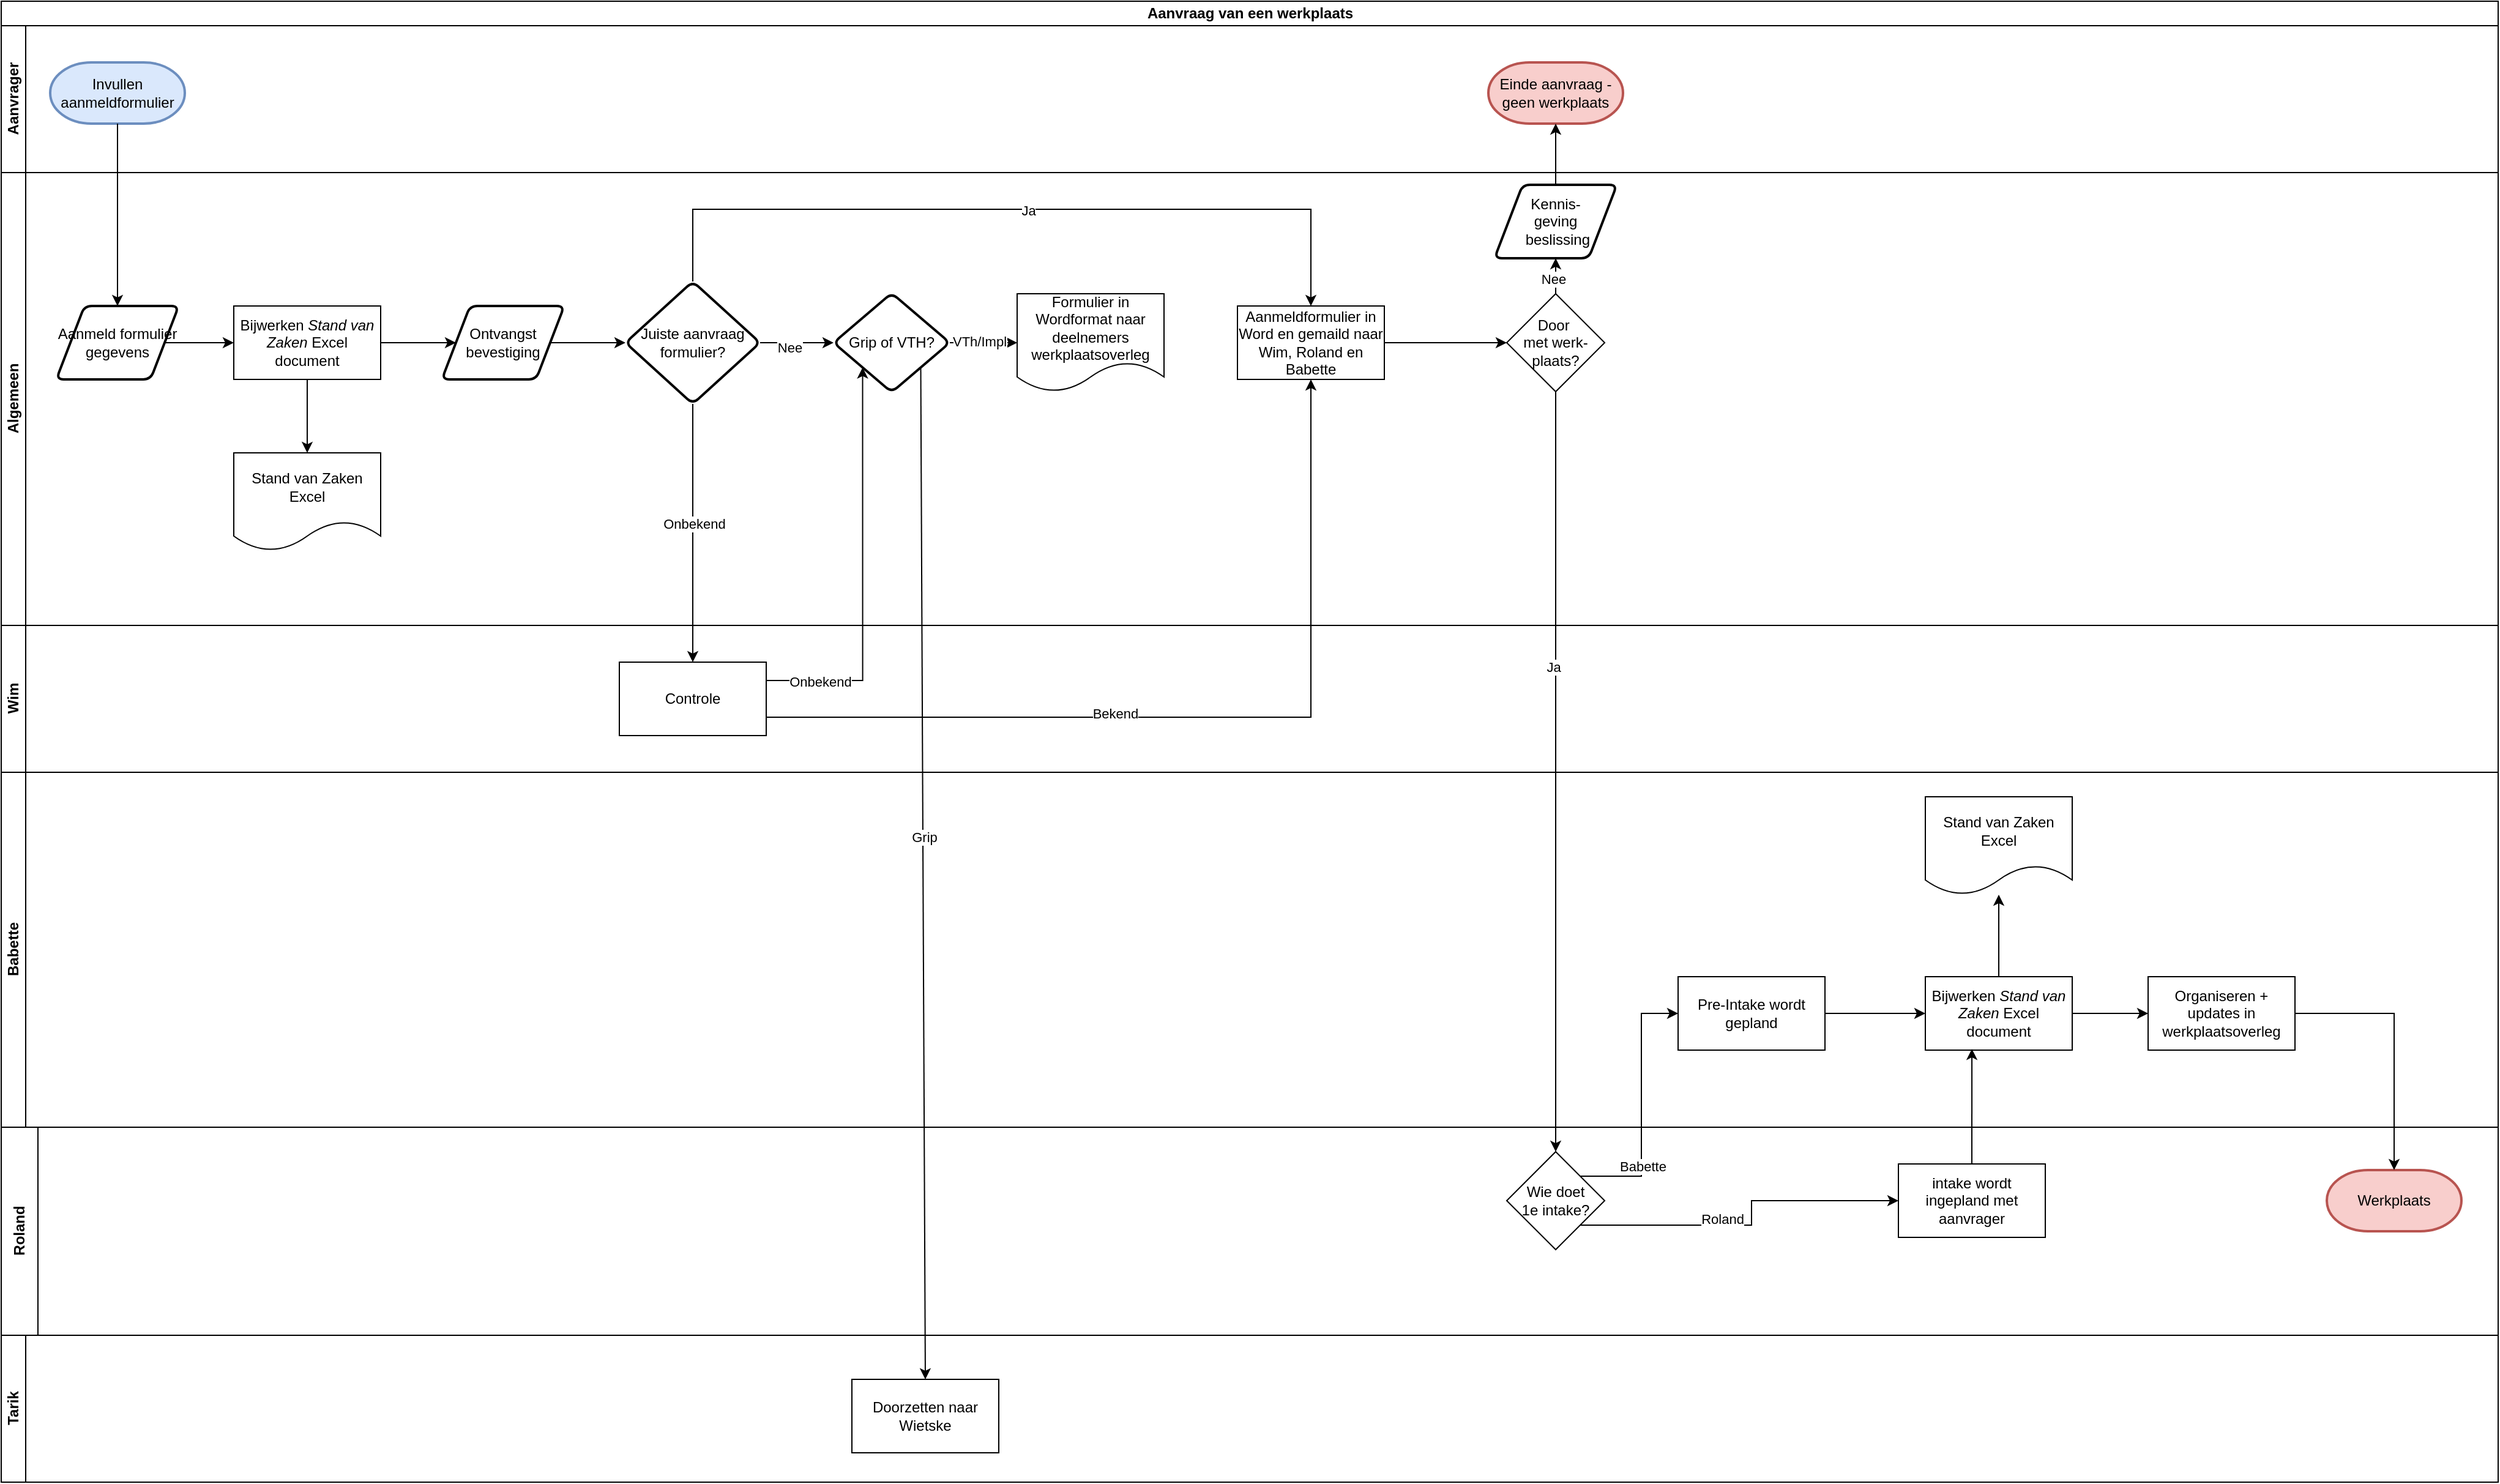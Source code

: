<mxfile version="21.7.0" type="github">
  <diagram name="Page-1" id="s1p3oClOm8JllZN67NMc">
    <mxGraphModel dx="2074" dy="1126" grid="1" gridSize="10" guides="1" tooltips="1" connect="1" arrows="1" fold="1" page="1" pageScale="1" pageWidth="1169" pageHeight="827" math="0" shadow="0">
      <root>
        <mxCell id="0" />
        <mxCell id="1" parent="0" />
        <mxCell id="qcetmUhBh17T8OcVZiiX-1" value="Aanvraag van een werkplaats" style="swimlane;childLayout=stackLayout;resizeParent=1;resizeParentMax=0;horizontal=1;startSize=20;horizontalStack=0;html=1;" vertex="1" parent="1">
          <mxGeometry y="30" width="2040" height="920" as="geometry" />
        </mxCell>
        <mxCell id="qcetmUhBh17T8OcVZiiX-2" value="Aanvrager" style="swimlane;startSize=20;horizontal=0;html=1;" vertex="1" parent="qcetmUhBh17T8OcVZiiX-1">
          <mxGeometry y="20" width="2040" height="120" as="geometry" />
        </mxCell>
        <mxCell id="qcetmUhBh17T8OcVZiiX-6" value="Invullen aanmeldformulier" style="strokeWidth=2;html=1;shape=mxgraph.flowchart.terminator;whiteSpace=wrap;fillColor=#dae8fc;strokeColor=#6c8ebf;" vertex="1" parent="qcetmUhBh17T8OcVZiiX-2">
          <mxGeometry x="40" y="30" width="110" height="50" as="geometry" />
        </mxCell>
        <mxCell id="qcetmUhBh17T8OcVZiiX-49" value="Einde aanvraag - geen werkplaats" style="strokeWidth=2;html=1;shape=mxgraph.flowchart.terminator;whiteSpace=wrap;fillColor=#f8cecc;strokeColor=#b85450;" vertex="1" parent="qcetmUhBh17T8OcVZiiX-2">
          <mxGeometry x="1215" y="30" width="110" height="50" as="geometry" />
        </mxCell>
        <mxCell id="qcetmUhBh17T8OcVZiiX-3" value="Algemeen" style="swimlane;startSize=20;horizontal=0;html=1;" vertex="1" parent="qcetmUhBh17T8OcVZiiX-1">
          <mxGeometry y="140" width="2040" height="370" as="geometry" />
        </mxCell>
        <mxCell id="qcetmUhBh17T8OcVZiiX-12" value="" style="edgeStyle=orthogonalEdgeStyle;rounded=0;orthogonalLoop=1;jettySize=auto;html=1;" edge="1" parent="qcetmUhBh17T8OcVZiiX-3" source="qcetmUhBh17T8OcVZiiX-9" target="qcetmUhBh17T8OcVZiiX-11">
          <mxGeometry relative="1" as="geometry" />
        </mxCell>
        <mxCell id="qcetmUhBh17T8OcVZiiX-9" value="Aanmeld formulier gegevens" style="shape=parallelogram;html=1;strokeWidth=2;perimeter=parallelogramPerimeter;whiteSpace=wrap;rounded=1;arcSize=12;size=0.23;" vertex="1" parent="qcetmUhBh17T8OcVZiiX-3">
          <mxGeometry x="45" y="109" width="100" height="60" as="geometry" />
        </mxCell>
        <mxCell id="qcetmUhBh17T8OcVZiiX-14" value="" style="edgeStyle=orthogonalEdgeStyle;rounded=0;orthogonalLoop=1;jettySize=auto;html=1;" edge="1" parent="qcetmUhBh17T8OcVZiiX-3" source="qcetmUhBh17T8OcVZiiX-11" target="qcetmUhBh17T8OcVZiiX-13">
          <mxGeometry relative="1" as="geometry" />
        </mxCell>
        <mxCell id="qcetmUhBh17T8OcVZiiX-16" value="" style="edgeStyle=orthogonalEdgeStyle;rounded=0;orthogonalLoop=1;jettySize=auto;html=1;" edge="1" parent="qcetmUhBh17T8OcVZiiX-3" source="qcetmUhBh17T8OcVZiiX-11" target="qcetmUhBh17T8OcVZiiX-15">
          <mxGeometry relative="1" as="geometry" />
        </mxCell>
        <mxCell id="qcetmUhBh17T8OcVZiiX-11" value="Bijwerken &lt;i&gt;Stand van Zaken&lt;/i&gt; Excel document" style="rounded=0;whiteSpace=wrap;html=1;" vertex="1" parent="qcetmUhBh17T8OcVZiiX-3">
          <mxGeometry x="190" y="109" width="120" height="60" as="geometry" />
        </mxCell>
        <mxCell id="qcetmUhBh17T8OcVZiiX-13" value="Stand van Zaken Excel" style="shape=document;whiteSpace=wrap;html=1;boundedLbl=1;" vertex="1" parent="qcetmUhBh17T8OcVZiiX-3">
          <mxGeometry x="190" y="229" width="120" height="80" as="geometry" />
        </mxCell>
        <mxCell id="qcetmUhBh17T8OcVZiiX-18" value="" style="edgeStyle=orthogonalEdgeStyle;rounded=0;orthogonalLoop=1;jettySize=auto;html=1;" edge="1" parent="qcetmUhBh17T8OcVZiiX-3" source="qcetmUhBh17T8OcVZiiX-15" target="qcetmUhBh17T8OcVZiiX-17">
          <mxGeometry relative="1" as="geometry" />
        </mxCell>
        <mxCell id="qcetmUhBh17T8OcVZiiX-15" value="&lt;div&gt;Ontvangst&lt;/div&gt;&lt;div&gt;bevestiging&lt;br&gt;&lt;/div&gt;" style="shape=parallelogram;html=1;strokeWidth=2;perimeter=parallelogramPerimeter;whiteSpace=wrap;rounded=1;arcSize=12;size=0.23;" vertex="1" parent="qcetmUhBh17T8OcVZiiX-3">
          <mxGeometry x="360" y="109" width="100" height="60" as="geometry" />
        </mxCell>
        <mxCell id="qcetmUhBh17T8OcVZiiX-28" value="" style="edgeStyle=orthogonalEdgeStyle;rounded=0;orthogonalLoop=1;jettySize=auto;html=1;" edge="1" parent="qcetmUhBh17T8OcVZiiX-3" source="qcetmUhBh17T8OcVZiiX-17" target="qcetmUhBh17T8OcVZiiX-27">
          <mxGeometry relative="1" as="geometry" />
        </mxCell>
        <mxCell id="qcetmUhBh17T8OcVZiiX-37" value="Nee" style="edgeLabel;html=1;align=center;verticalAlign=middle;resizable=0;points=[];" vertex="1" connectable="0" parent="qcetmUhBh17T8OcVZiiX-28">
          <mxGeometry x="-0.2" y="-4" relative="1" as="geometry">
            <mxPoint as="offset" />
          </mxGeometry>
        </mxCell>
        <mxCell id="qcetmUhBh17T8OcVZiiX-40" style="edgeStyle=orthogonalEdgeStyle;rounded=0;orthogonalLoop=1;jettySize=auto;html=1;exitX=0.5;exitY=0;exitDx=0;exitDy=0;entryX=0.5;entryY=0;entryDx=0;entryDy=0;" edge="1" parent="qcetmUhBh17T8OcVZiiX-3" source="qcetmUhBh17T8OcVZiiX-17" target="qcetmUhBh17T8OcVZiiX-39">
          <mxGeometry relative="1" as="geometry">
            <Array as="points">
              <mxPoint x="565" y="30" />
              <mxPoint x="1070" y="30" />
            </Array>
          </mxGeometry>
        </mxCell>
        <mxCell id="qcetmUhBh17T8OcVZiiX-41" value="Ja" style="edgeLabel;html=1;align=center;verticalAlign=middle;resizable=0;points=[];" vertex="1" connectable="0" parent="qcetmUhBh17T8OcVZiiX-40">
          <mxGeometry x="0.036" y="-1" relative="1" as="geometry">
            <mxPoint as="offset" />
          </mxGeometry>
        </mxCell>
        <mxCell id="qcetmUhBh17T8OcVZiiX-17" value="Juiste aanvraag formulier?" style="rhombus;whiteSpace=wrap;html=1;strokeWidth=2;rounded=1;arcSize=12;" vertex="1" parent="qcetmUhBh17T8OcVZiiX-3">
          <mxGeometry x="510" y="89" width="110" height="100" as="geometry" />
        </mxCell>
        <mxCell id="qcetmUhBh17T8OcVZiiX-30" value="" style="edgeStyle=orthogonalEdgeStyle;rounded=0;orthogonalLoop=1;jettySize=auto;html=1;" edge="1" parent="qcetmUhBh17T8OcVZiiX-3" source="qcetmUhBh17T8OcVZiiX-27" target="qcetmUhBh17T8OcVZiiX-29">
          <mxGeometry relative="1" as="geometry" />
        </mxCell>
        <mxCell id="qcetmUhBh17T8OcVZiiX-31" value="VTh/Impl" style="edgeLabel;html=1;align=center;verticalAlign=middle;resizable=0;points=[];" vertex="1" connectable="0" parent="qcetmUhBh17T8OcVZiiX-30">
          <mxGeometry x="-0.127" y="1" relative="1" as="geometry">
            <mxPoint as="offset" />
          </mxGeometry>
        </mxCell>
        <mxCell id="qcetmUhBh17T8OcVZiiX-27" value="Grip of VTH?" style="rhombus;whiteSpace=wrap;html=1;strokeWidth=2;rounded=1;arcSize=12;" vertex="1" parent="qcetmUhBh17T8OcVZiiX-3">
          <mxGeometry x="680" y="98.5" width="95" height="81" as="geometry" />
        </mxCell>
        <mxCell id="qcetmUhBh17T8OcVZiiX-29" value="Formulier in Wordformat naar deelnemers werkplaatsoverleg" style="shape=document;whiteSpace=wrap;html=1;boundedLbl=1;" vertex="1" parent="qcetmUhBh17T8OcVZiiX-3">
          <mxGeometry x="830" y="99" width="120" height="80" as="geometry" />
        </mxCell>
        <mxCell id="qcetmUhBh17T8OcVZiiX-45" value="" style="edgeStyle=orthogonalEdgeStyle;rounded=0;orthogonalLoop=1;jettySize=auto;html=1;" edge="1" parent="qcetmUhBh17T8OcVZiiX-3" source="qcetmUhBh17T8OcVZiiX-39" target="qcetmUhBh17T8OcVZiiX-44">
          <mxGeometry relative="1" as="geometry" />
        </mxCell>
        <mxCell id="qcetmUhBh17T8OcVZiiX-39" value="Aanmeldformulier in Word en gemaild naar Wim, Roland en Babette" style="rounded=0;whiteSpace=wrap;html=1;" vertex="1" parent="qcetmUhBh17T8OcVZiiX-3">
          <mxGeometry x="1010" y="109" width="120" height="60" as="geometry" />
        </mxCell>
        <mxCell id="qcetmUhBh17T8OcVZiiX-47" value="" style="edgeStyle=orthogonalEdgeStyle;rounded=0;orthogonalLoop=1;jettySize=auto;html=1;" edge="1" parent="qcetmUhBh17T8OcVZiiX-3" source="qcetmUhBh17T8OcVZiiX-44" target="qcetmUhBh17T8OcVZiiX-46">
          <mxGeometry relative="1" as="geometry" />
        </mxCell>
        <mxCell id="qcetmUhBh17T8OcVZiiX-48" value="Nee" style="edgeLabel;html=1;align=center;verticalAlign=middle;resizable=0;points=[];" vertex="1" connectable="0" parent="qcetmUhBh17T8OcVZiiX-47">
          <mxGeometry x="0.333" y="2" relative="1" as="geometry">
            <mxPoint as="offset" />
          </mxGeometry>
        </mxCell>
        <mxCell id="qcetmUhBh17T8OcVZiiX-44" value="&lt;div&gt;Door&amp;nbsp;&lt;/div&gt;&lt;div&gt;met werk-&lt;/div&gt;&lt;div&gt;plaats?&lt;/div&gt;" style="rhombus;whiteSpace=wrap;html=1;rounded=0;" vertex="1" parent="qcetmUhBh17T8OcVZiiX-3">
          <mxGeometry x="1230" y="99" width="80" height="80" as="geometry" />
        </mxCell>
        <mxCell id="qcetmUhBh17T8OcVZiiX-46" value="&lt;div&gt;Kennis-&lt;/div&gt;&lt;div&gt;geving&lt;/div&gt;&amp;nbsp;beslissing" style="shape=parallelogram;html=1;strokeWidth=2;perimeter=parallelogramPerimeter;whiteSpace=wrap;rounded=1;arcSize=12;size=0.23;" vertex="1" parent="qcetmUhBh17T8OcVZiiX-3">
          <mxGeometry x="1220" y="10" width="100" height="60" as="geometry" />
        </mxCell>
        <mxCell id="qcetmUhBh17T8OcVZiiX-4" value="Wim" style="swimlane;startSize=20;horizontal=0;html=1;" vertex="1" parent="qcetmUhBh17T8OcVZiiX-1">
          <mxGeometry y="510" width="2040" height="120" as="geometry" />
        </mxCell>
        <mxCell id="qcetmUhBh17T8OcVZiiX-19" value="Controle" style="rounded=0;whiteSpace=wrap;html=1;" vertex="1" parent="qcetmUhBh17T8OcVZiiX-4">
          <mxGeometry x="505" y="30" width="120" height="60" as="geometry" />
        </mxCell>
        <mxCell id="qcetmUhBh17T8OcVZiiX-5" value="Babette" style="swimlane;startSize=20;horizontal=0;html=1;" vertex="1" parent="qcetmUhBh17T8OcVZiiX-1">
          <mxGeometry y="630" width="2040" height="290" as="geometry" />
        </mxCell>
        <mxCell id="qcetmUhBh17T8OcVZiiX-54" value="Pre-Intake wordt gepland" style="rounded=0;whiteSpace=wrap;html=1;" vertex="1" parent="qcetmUhBh17T8OcVZiiX-5">
          <mxGeometry x="1370" y="167" width="120" height="60" as="geometry" />
        </mxCell>
        <mxCell id="qcetmUhBh17T8OcVZiiX-59" value="Bijwerken &lt;i&gt;Stand van Zaken&lt;/i&gt; Excel document" style="rounded=0;whiteSpace=wrap;html=1;" vertex="1" parent="qcetmUhBh17T8OcVZiiX-5">
          <mxGeometry x="1572" y="167" width="120" height="60" as="geometry" />
        </mxCell>
        <mxCell id="qcetmUhBh17T8OcVZiiX-71" value="" style="edgeStyle=orthogonalEdgeStyle;rounded=0;orthogonalLoop=1;jettySize=auto;html=1;exitX=1;exitY=0.5;exitDx=0;exitDy=0;" edge="1" parent="qcetmUhBh17T8OcVZiiX-5" source="qcetmUhBh17T8OcVZiiX-54" target="qcetmUhBh17T8OcVZiiX-59">
          <mxGeometry relative="1" as="geometry">
            <mxPoint x="1660" y="477" as="targetPoint" />
            <mxPoint x="1490" y="857" as="sourcePoint" />
          </mxGeometry>
        </mxCell>
        <mxCell id="qcetmUhBh17T8OcVZiiX-60" value="Stand van Zaken Excel" style="shape=document;whiteSpace=wrap;html=1;boundedLbl=1;" vertex="1" parent="qcetmUhBh17T8OcVZiiX-5">
          <mxGeometry x="1572" y="20" width="120" height="80" as="geometry" />
        </mxCell>
        <mxCell id="qcetmUhBh17T8OcVZiiX-58" value="" style="edgeStyle=orthogonalEdgeStyle;rounded=0;orthogonalLoop=1;jettySize=auto;html=1;" edge="1" source="qcetmUhBh17T8OcVZiiX-59" target="qcetmUhBh17T8OcVZiiX-60" parent="qcetmUhBh17T8OcVZiiX-5">
          <mxGeometry relative="1" as="geometry" />
        </mxCell>
        <mxCell id="qcetmUhBh17T8OcVZiiX-63" value="Organiseren + updates in werkplaatsoverleg" style="rounded=0;whiteSpace=wrap;html=1;" vertex="1" parent="qcetmUhBh17T8OcVZiiX-5">
          <mxGeometry x="1754" y="167" width="120" height="60" as="geometry" />
        </mxCell>
        <mxCell id="qcetmUhBh17T8OcVZiiX-64" value="" style="edgeStyle=orthogonalEdgeStyle;rounded=0;orthogonalLoop=1;jettySize=auto;html=1;" edge="1" parent="qcetmUhBh17T8OcVZiiX-5" source="qcetmUhBh17T8OcVZiiX-59" target="qcetmUhBh17T8OcVZiiX-63">
          <mxGeometry relative="1" as="geometry" />
        </mxCell>
        <mxCell id="qcetmUhBh17T8OcVZiiX-10" value="" style="edgeStyle=orthogonalEdgeStyle;rounded=0;orthogonalLoop=1;jettySize=auto;html=1;" edge="1" parent="qcetmUhBh17T8OcVZiiX-1" source="qcetmUhBh17T8OcVZiiX-6" target="qcetmUhBh17T8OcVZiiX-9">
          <mxGeometry relative="1" as="geometry" />
        </mxCell>
        <mxCell id="qcetmUhBh17T8OcVZiiX-20" value="" style="endArrow=classic;html=1;rounded=0;exitX=0.5;exitY=1;exitDx=0;exitDy=0;entryX=0.5;entryY=0;entryDx=0;entryDy=0;" edge="1" parent="qcetmUhBh17T8OcVZiiX-1" source="qcetmUhBh17T8OcVZiiX-17" target="qcetmUhBh17T8OcVZiiX-19">
          <mxGeometry width="50" height="50" relative="1" as="geometry">
            <mxPoint x="450" y="570" as="sourcePoint" />
            <mxPoint x="500" y="520" as="targetPoint" />
          </mxGeometry>
        </mxCell>
        <mxCell id="qcetmUhBh17T8OcVZiiX-21" value="Onbekend" style="edgeLabel;html=1;align=center;verticalAlign=middle;resizable=0;points=[];" vertex="1" connectable="0" parent="qcetmUhBh17T8OcVZiiX-20">
          <mxGeometry x="-0.071" y="1" relative="1" as="geometry">
            <mxPoint as="offset" />
          </mxGeometry>
        </mxCell>
        <mxCell id="qcetmUhBh17T8OcVZiiX-35" style="edgeStyle=orthogonalEdgeStyle;rounded=0;orthogonalLoop=1;jettySize=auto;html=1;exitX=1;exitY=0.25;exitDx=0;exitDy=0;entryX=0;entryY=1;entryDx=0;entryDy=0;" edge="1" parent="qcetmUhBh17T8OcVZiiX-1" source="qcetmUhBh17T8OcVZiiX-19" target="qcetmUhBh17T8OcVZiiX-27">
          <mxGeometry relative="1" as="geometry" />
        </mxCell>
        <mxCell id="qcetmUhBh17T8OcVZiiX-36" value="Onbekend" style="edgeLabel;html=1;align=center;verticalAlign=middle;resizable=0;points=[];" vertex="1" connectable="0" parent="qcetmUhBh17T8OcVZiiX-35">
          <mxGeometry x="-0.737" y="-1" relative="1" as="geometry">
            <mxPoint as="offset" />
          </mxGeometry>
        </mxCell>
        <mxCell id="qcetmUhBh17T8OcVZiiX-42" style="edgeStyle=orthogonalEdgeStyle;rounded=0;orthogonalLoop=1;jettySize=auto;html=1;exitX=1;exitY=0.75;exitDx=0;exitDy=0;entryX=0.5;entryY=1;entryDx=0;entryDy=0;" edge="1" parent="qcetmUhBh17T8OcVZiiX-1" source="qcetmUhBh17T8OcVZiiX-19" target="qcetmUhBh17T8OcVZiiX-39">
          <mxGeometry relative="1" as="geometry" />
        </mxCell>
        <mxCell id="qcetmUhBh17T8OcVZiiX-43" value="Bekend" style="edgeLabel;html=1;align=center;verticalAlign=middle;resizable=0;points=[];" vertex="1" connectable="0" parent="qcetmUhBh17T8OcVZiiX-42">
          <mxGeometry x="-0.209" y="3" relative="1" as="geometry">
            <mxPoint as="offset" />
          </mxGeometry>
        </mxCell>
        <mxCell id="qcetmUhBh17T8OcVZiiX-50" value="" style="edgeStyle=orthogonalEdgeStyle;rounded=0;orthogonalLoop=1;jettySize=auto;html=1;" edge="1" parent="qcetmUhBh17T8OcVZiiX-1" source="qcetmUhBh17T8OcVZiiX-46" target="qcetmUhBh17T8OcVZiiX-49">
          <mxGeometry relative="1" as="geometry" />
        </mxCell>
        <mxCell id="qcetmUhBh17T8OcVZiiX-69" value="Roland" style="swimlane;startSize=30;horizontal=0;html=1;" vertex="1" parent="1">
          <mxGeometry y="950" width="2040" height="170" as="geometry" />
        </mxCell>
        <mxCell id="qcetmUhBh17T8OcVZiiX-56" value="intake wordt ingepland met aanvrager" style="rounded=0;whiteSpace=wrap;html=1;" vertex="1" parent="qcetmUhBh17T8OcVZiiX-69">
          <mxGeometry x="1550" y="30" width="120" height="60" as="geometry" />
        </mxCell>
        <mxCell id="qcetmUhBh17T8OcVZiiX-51" value="&lt;div&gt;Wie doet&lt;/div&gt;&lt;div&gt;1e intake?&lt;br&gt;&lt;/div&gt;" style="rhombus;whiteSpace=wrap;html=1;rounded=0;" vertex="1" parent="qcetmUhBh17T8OcVZiiX-69">
          <mxGeometry x="1230" y="20" width="80" height="80" as="geometry" />
        </mxCell>
        <mxCell id="qcetmUhBh17T8OcVZiiX-57" style="edgeStyle=orthogonalEdgeStyle;rounded=0;orthogonalLoop=1;jettySize=auto;html=1;exitX=1;exitY=1;exitDx=0;exitDy=0;entryX=0;entryY=0.5;entryDx=0;entryDy=0;" edge="1" parent="qcetmUhBh17T8OcVZiiX-69" source="qcetmUhBh17T8OcVZiiX-51" target="qcetmUhBh17T8OcVZiiX-56">
          <mxGeometry relative="1" as="geometry" />
        </mxCell>
        <mxCell id="qcetmUhBh17T8OcVZiiX-68" value="Roland" style="edgeLabel;html=1;align=center;verticalAlign=middle;resizable=0;points=[];" vertex="1" connectable="0" parent="qcetmUhBh17T8OcVZiiX-57">
          <mxGeometry x="-0.17" y="5" relative="1" as="geometry">
            <mxPoint as="offset" />
          </mxGeometry>
        </mxCell>
        <mxCell id="qcetmUhBh17T8OcVZiiX-65" value="Werkplaats" style="strokeWidth=2;html=1;shape=mxgraph.flowchart.terminator;whiteSpace=wrap;fillColor=#f8cecc;strokeColor=#b85450;" vertex="1" parent="qcetmUhBh17T8OcVZiiX-69">
          <mxGeometry x="1900" y="35" width="110" height="50" as="geometry" />
        </mxCell>
        <mxCell id="qcetmUhBh17T8OcVZiiX-61" style="edgeStyle=orthogonalEdgeStyle;rounded=0;orthogonalLoop=1;jettySize=auto;html=1;exitX=0.5;exitY=0;exitDx=0;exitDy=0;entryX=0.317;entryY=0.983;entryDx=0;entryDy=0;entryPerimeter=0;" edge="1" parent="1" source="qcetmUhBh17T8OcVZiiX-56" target="qcetmUhBh17T8OcVZiiX-59">
          <mxGeometry relative="1" as="geometry" />
        </mxCell>
        <mxCell id="qcetmUhBh17T8OcVZiiX-55" style="edgeStyle=orthogonalEdgeStyle;rounded=0;orthogonalLoop=1;jettySize=auto;html=1;exitX=1;exitY=0;exitDx=0;exitDy=0;entryX=0;entryY=0.5;entryDx=0;entryDy=0;" edge="1" parent="1" source="qcetmUhBh17T8OcVZiiX-51" target="qcetmUhBh17T8OcVZiiX-54">
          <mxGeometry relative="1" as="geometry" />
        </mxCell>
        <mxCell id="qcetmUhBh17T8OcVZiiX-67" value="Babette" style="edgeLabel;html=1;align=center;verticalAlign=middle;resizable=0;points=[];" vertex="1" connectable="0" parent="qcetmUhBh17T8OcVZiiX-55">
          <mxGeometry x="-0.449" y="-1" relative="1" as="geometry">
            <mxPoint as="offset" />
          </mxGeometry>
        </mxCell>
        <mxCell id="qcetmUhBh17T8OcVZiiX-52" value="" style="edgeStyle=orthogonalEdgeStyle;rounded=0;orthogonalLoop=1;jettySize=auto;html=1;" edge="1" parent="1" source="qcetmUhBh17T8OcVZiiX-44" target="qcetmUhBh17T8OcVZiiX-51">
          <mxGeometry relative="1" as="geometry" />
        </mxCell>
        <mxCell id="qcetmUhBh17T8OcVZiiX-53" value="Ja" style="edgeLabel;html=1;align=center;verticalAlign=middle;resizable=0;points=[];" vertex="1" connectable="0" parent="qcetmUhBh17T8OcVZiiX-52">
          <mxGeometry x="-0.275" y="-2" relative="1" as="geometry">
            <mxPoint as="offset" />
          </mxGeometry>
        </mxCell>
        <mxCell id="qcetmUhBh17T8OcVZiiX-66" value="" style="edgeStyle=orthogonalEdgeStyle;rounded=0;orthogonalLoop=1;jettySize=auto;html=1;" edge="1" parent="1" source="qcetmUhBh17T8OcVZiiX-63" target="qcetmUhBh17T8OcVZiiX-65">
          <mxGeometry relative="1" as="geometry" />
        </mxCell>
        <mxCell id="qcetmUhBh17T8OcVZiiX-33" value="" style="endArrow=classic;html=1;rounded=0;exitX=1;exitY=1;exitDx=0;exitDy=0;entryX=0.5;entryY=0;entryDx=0;entryDy=0;" edge="1" parent="1" source="qcetmUhBh17T8OcVZiiX-27" target="qcetmUhBh17T8OcVZiiX-38">
          <mxGeometry width="50" height="50" relative="1" as="geometry">
            <mxPoint x="730" y="369" as="sourcePoint" />
            <mxPoint x="755" y="815" as="targetPoint" />
          </mxGeometry>
        </mxCell>
        <mxCell id="qcetmUhBh17T8OcVZiiX-34" value="Grip" style="edgeLabel;html=1;align=center;verticalAlign=middle;resizable=0;points=[];" vertex="1" connectable="0" parent="qcetmUhBh17T8OcVZiiX-33">
          <mxGeometry x="-0.071" y="1" relative="1" as="geometry">
            <mxPoint as="offset" />
          </mxGeometry>
        </mxCell>
        <mxCell id="qcetmUhBh17T8OcVZiiX-7" value="Tarik" style="swimlane;startSize=20;horizontal=0;html=1;" vertex="1" parent="1">
          <mxGeometry y="1120" width="2040" height="120" as="geometry" />
        </mxCell>
        <mxCell id="qcetmUhBh17T8OcVZiiX-38" value="Doorzetten naar Wietske" style="rounded=0;whiteSpace=wrap;html=1;" vertex="1" parent="qcetmUhBh17T8OcVZiiX-7">
          <mxGeometry x="695" y="36" width="120" height="60" as="geometry" />
        </mxCell>
      </root>
    </mxGraphModel>
  </diagram>
</mxfile>
